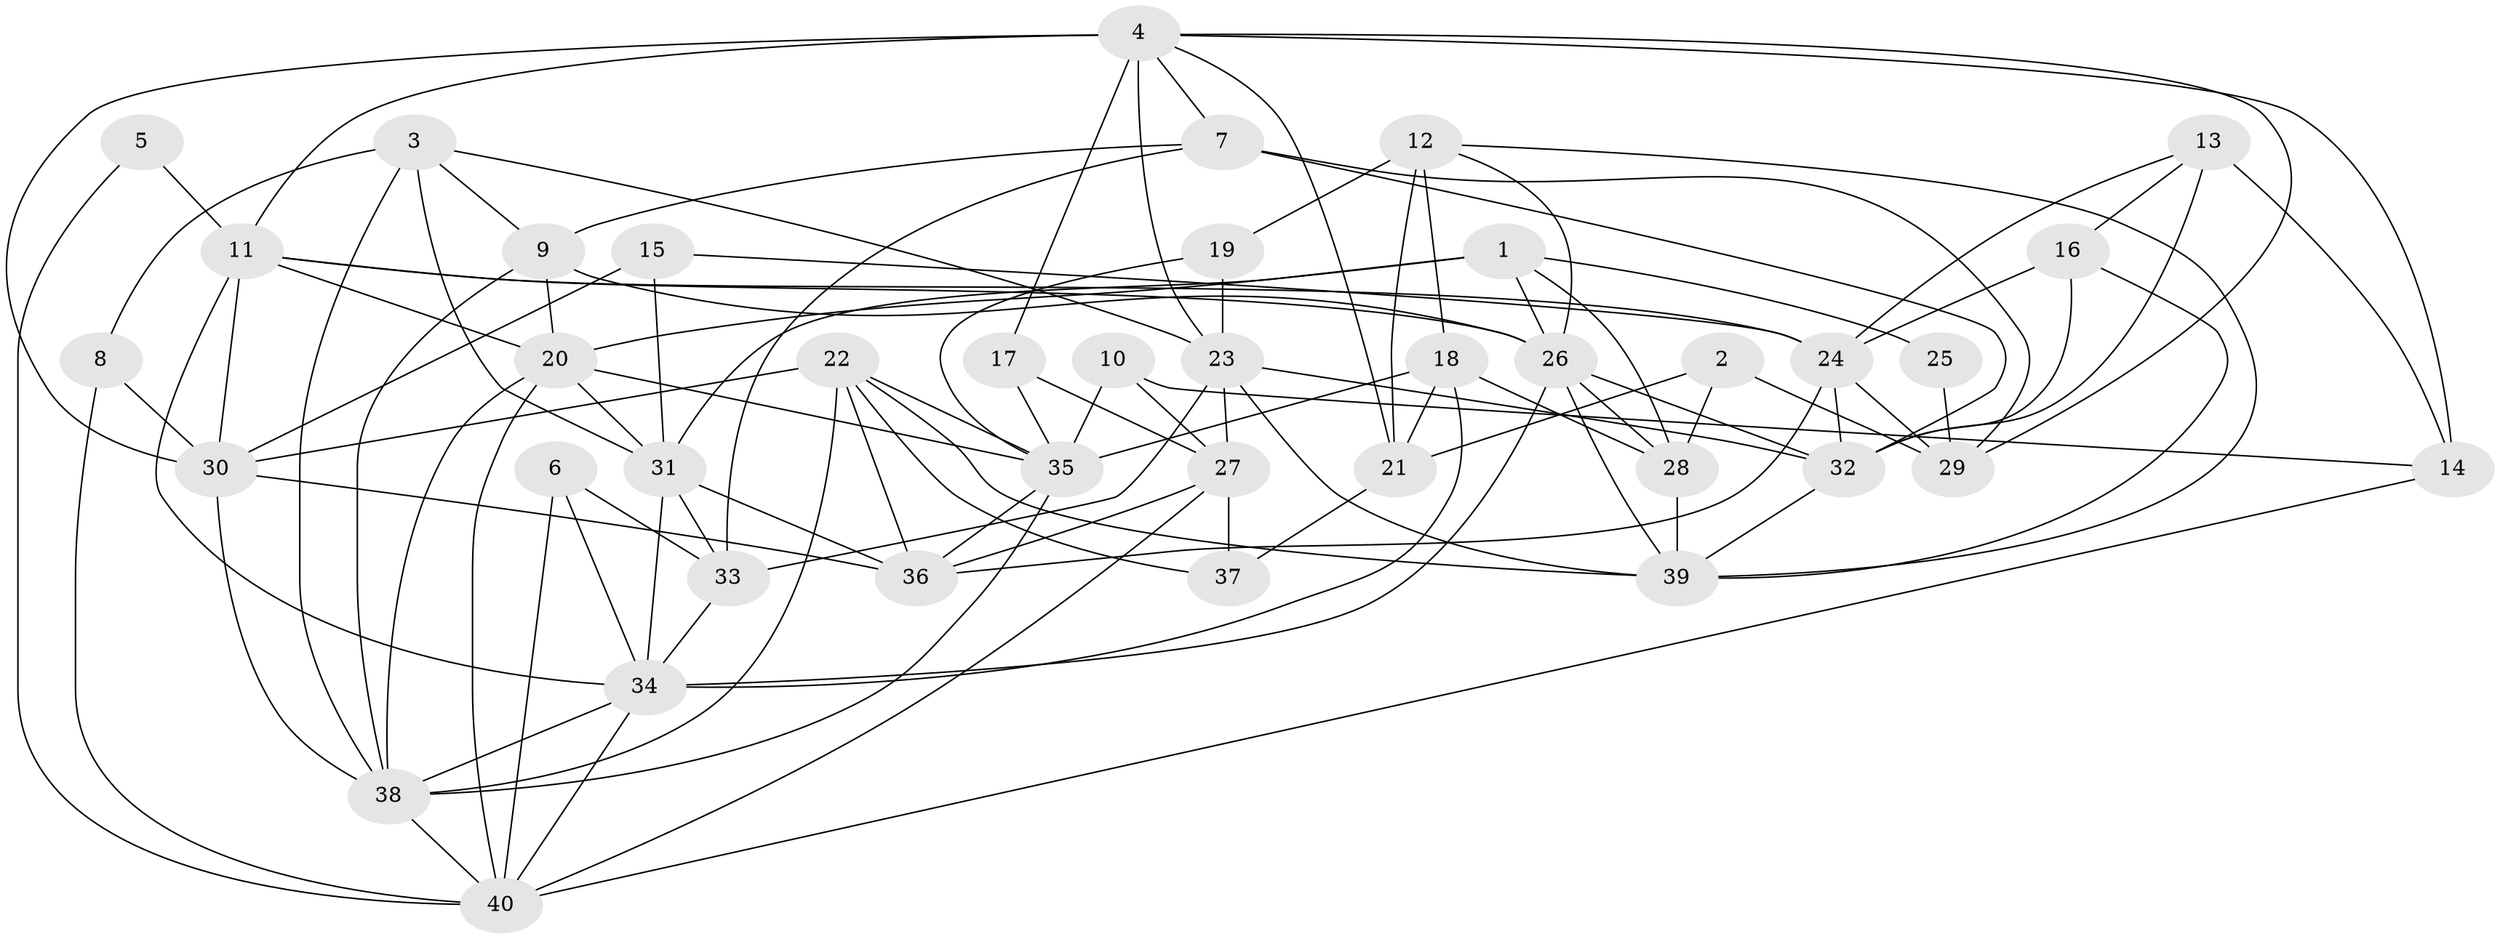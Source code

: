 // original degree distribution, {5: 0.175, 3: 0.2375, 2: 0.1375, 4: 0.3125, 8: 0.0125, 7: 0.0375, 6: 0.0875}
// Generated by graph-tools (version 1.1) at 2025/50/03/09/25 03:50:12]
// undirected, 40 vertices, 106 edges
graph export_dot {
graph [start="1"]
  node [color=gray90,style=filled];
  1;
  2;
  3;
  4;
  5;
  6;
  7;
  8;
  9;
  10;
  11;
  12;
  13;
  14;
  15;
  16;
  17;
  18;
  19;
  20;
  21;
  22;
  23;
  24;
  25;
  26;
  27;
  28;
  29;
  30;
  31;
  32;
  33;
  34;
  35;
  36;
  37;
  38;
  39;
  40;
  1 -- 20 [weight=2.0];
  1 -- 25 [weight=1.0];
  1 -- 26 [weight=1.0];
  1 -- 28 [weight=1.0];
  1 -- 31 [weight=1.0];
  2 -- 21 [weight=1.0];
  2 -- 28 [weight=1.0];
  2 -- 29 [weight=1.0];
  3 -- 8 [weight=1.0];
  3 -- 9 [weight=1.0];
  3 -- 23 [weight=1.0];
  3 -- 31 [weight=1.0];
  3 -- 38 [weight=1.0];
  4 -- 7 [weight=1.0];
  4 -- 11 [weight=1.0];
  4 -- 14 [weight=1.0];
  4 -- 17 [weight=1.0];
  4 -- 21 [weight=1.0];
  4 -- 23 [weight=2.0];
  4 -- 29 [weight=1.0];
  4 -- 30 [weight=1.0];
  5 -- 11 [weight=1.0];
  5 -- 40 [weight=1.0];
  6 -- 33 [weight=1.0];
  6 -- 34 [weight=1.0];
  6 -- 40 [weight=1.0];
  7 -- 9 [weight=1.0];
  7 -- 29 [weight=1.0];
  7 -- 32 [weight=1.0];
  7 -- 33 [weight=1.0];
  8 -- 30 [weight=1.0];
  8 -- 40 [weight=1.0];
  9 -- 20 [weight=1.0];
  9 -- 26 [weight=1.0];
  9 -- 38 [weight=1.0];
  10 -- 14 [weight=1.0];
  10 -- 27 [weight=1.0];
  10 -- 35 [weight=1.0];
  11 -- 20 [weight=1.0];
  11 -- 24 [weight=2.0];
  11 -- 26 [weight=1.0];
  11 -- 30 [weight=1.0];
  11 -- 34 [weight=1.0];
  12 -- 18 [weight=1.0];
  12 -- 19 [weight=1.0];
  12 -- 21 [weight=1.0];
  12 -- 26 [weight=1.0];
  12 -- 39 [weight=1.0];
  13 -- 14 [weight=1.0];
  13 -- 16 [weight=1.0];
  13 -- 24 [weight=1.0];
  13 -- 32 [weight=2.0];
  14 -- 40 [weight=1.0];
  15 -- 24 [weight=1.0];
  15 -- 30 [weight=1.0];
  15 -- 31 [weight=1.0];
  16 -- 24 [weight=1.0];
  16 -- 32 [weight=1.0];
  16 -- 39 [weight=1.0];
  17 -- 27 [weight=1.0];
  17 -- 35 [weight=1.0];
  18 -- 21 [weight=1.0];
  18 -- 28 [weight=1.0];
  18 -- 34 [weight=2.0];
  18 -- 35 [weight=1.0];
  19 -- 23 [weight=1.0];
  19 -- 35 [weight=1.0];
  20 -- 31 [weight=1.0];
  20 -- 35 [weight=1.0];
  20 -- 38 [weight=1.0];
  20 -- 40 [weight=1.0];
  21 -- 37 [weight=1.0];
  22 -- 30 [weight=1.0];
  22 -- 35 [weight=1.0];
  22 -- 36 [weight=1.0];
  22 -- 37 [weight=1.0];
  22 -- 38 [weight=1.0];
  22 -- 39 [weight=1.0];
  23 -- 27 [weight=1.0];
  23 -- 32 [weight=1.0];
  23 -- 33 [weight=1.0];
  23 -- 39 [weight=1.0];
  24 -- 29 [weight=1.0];
  24 -- 32 [weight=1.0];
  24 -- 36 [weight=1.0];
  25 -- 29 [weight=1.0];
  26 -- 28 [weight=1.0];
  26 -- 32 [weight=2.0];
  26 -- 34 [weight=1.0];
  26 -- 39 [weight=1.0];
  27 -- 36 [weight=1.0];
  27 -- 37 [weight=1.0];
  27 -- 40 [weight=1.0];
  28 -- 39 [weight=1.0];
  30 -- 36 [weight=1.0];
  30 -- 38 [weight=1.0];
  31 -- 33 [weight=1.0];
  31 -- 34 [weight=1.0];
  31 -- 36 [weight=1.0];
  32 -- 39 [weight=1.0];
  33 -- 34 [weight=1.0];
  34 -- 38 [weight=1.0];
  34 -- 40 [weight=1.0];
  35 -- 36 [weight=1.0];
  35 -- 38 [weight=1.0];
  38 -- 40 [weight=1.0];
}
